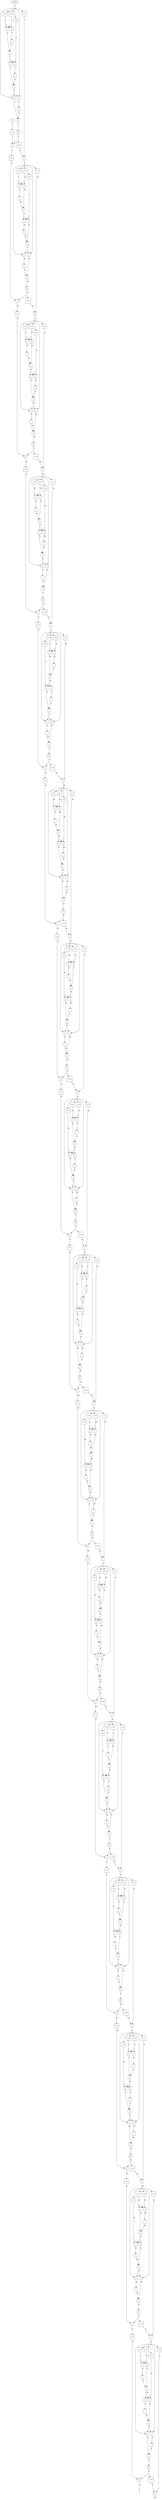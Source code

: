 digraph {
w0 [label=0]
w14146 [label=14146]
o318,o314,o91,o156,o209,o111,o112,o293,o86,o146,o89,o10,o84,o158,o6,o57,o37,o290,o139,o307,o328,o288,o187,o42,o31,o263,o249,o239,o47,o125,o235,o49,o24,o97,o155,o88,o63,o244,o8,o297,o179,o35,o145,o295,o110,o130,o232,o234,o39,o12,o198,o4,o148,o58,o284,o73,o330,o151,o268,o36,o60,o226,o71,o143,o77,o90,o172,o211,o285,o301,o320,o56,o323,o23,o182,o33,o102,o217,o327,o38 [shape=square label="∨"]
a78,a108,a126,a22,a248,a257,a269,a29,a224,a215,a196,a162,a261,a200,a199,a242,a161,a116,a228,a310,a271,a250,a135,a275,a18,a324,a44,a96,a208,a168,a273,a246,a98,a210,a54,a313,a230,a61,a65,a206,a159,a26,a276,a291,a140,a329,a117,a308,a190,a218,a13,a326,a195,a119,a83,a220,a238,a133,a334,a302,a241,a262,a178,a185,a219,a180,a309,a312,a319,a227,a16,a205,a147,a0,a30,a142,a21,a277,a107,a184,a332,a53,a106,a181,a253,a55,a100,a222,a322,a264,a260,a240,a81,a152,a157,a123 [shape=square label="∧"]
i137,i3,i315,i127,i41,i282,i321,i93,i76,i150,i255,i203,i236,i202,i72,i165,i225,i82,i166,i229,i80,i278,i283,i92,i66,i11,i1,i177,i171,i136,i267,i19,i101,i153,i251,i40,i121,i59,i114,i333,i299,i204,i105,i247,i214,i120,i131,i272 [shape=square label="~"]
r99 [shape=square label=">>1"]
r280 [shape=square label=">>2"]
r335 [shape=square label=">>2"]
r25 [shape=square label=">>1"]
r43 [shape=square label=">>5"]
r28 [shape=square label=">>1"]
l163 [shape=square label="<<15"]
a15 [shape=square label="∧1"]
r74 [shape=square label=">>3"]
a75 [shape=square label="∧1"]
r191 [shape=square label=">>3"]
r223 [shape=square label=">>5"]
a254 [shape=square label="∧1"]
r237 [shape=square label=">>1"]
r300 [shape=square label=">>5"]
r154 [shape=square label=">>1"]
l45 [shape=square label="<<15"]
l316 [shape=square label="<<1"]
a132 [shape=square label="∧1"]
r17 [shape=square label=">>5"]
l7 [shape=square label="<<15"]
r243 [shape=square label=">>3"]
r325 [shape=square label=">>2"]
r64 [shape=square label=">>1"]
l27 [shape=square label="<<1"]
r52 [shape=square label=">>1"]
r213 [shape=square label=">>2"]
r144 [shape=square label=">>3"]
l141 [shape=square label="<<15"]
r2 [shape=square label=">>1"]
a265 [shape=square label="∧1"]
r311 [shape=square label=">>5"]
r87 [shape=square label=">>5"]
a274 [shape=square label="∧1"]
r95 [shape=square label=">>1"]
r9 [shape=square label=">>5"]
r32 [shape=square label=">>3"]
a221 [shape=square label="∧1"]
r192 [shape=square label=">>5"]
r20 [shape=square label=">>3"]
l216 [shape=square label="<<15"]
l118 [shape=square label="<<1"]
l79 [shape=square label="<<15"]
l304 [shape=square label="<<15"]
r294 [shape=square label=">>2"]
r164 [shape=square label=">>1"]
r85 [shape=square label=">>2"]
r256 [shape=square label=">>5"]
l34 [shape=square label="<<1"]
a194 [shape=square label="∧1"]
r233 [shape=square label=">>5"]
l94 [shape=square label="<<15"]
r113 [shape=square label=">>2"]
r115 [shape=square label=">>2"]
l279 [shape=square label="<<15"]
r292 [shape=square label=">>3"]
a149 [shape=square label="∧1"]
r174 [shape=square label=">>3"]
l305 [shape=square label="<<1"]
l14 [shape=square label="<<15"]
r103 [shape=square label=">>5"]
l138 [shape=square label="<<15"]
r281 [shape=square label=">>2"]
l68 [shape=square label="<<1"]
l167 [shape=square label="<<1"]
l197 [shape=square label="<<1"]
a266 [shape=square label="∧1"]
r183 [shape=square label=">>1"]
r303 [shape=square label=">>1"]
l104 [shape=square label="<<15"]
l62 [shape=square label="<<1"]
r160 [shape=square label=">>3"]
l245 [shape=square label="<<1"]
r259 [shape=square label=">>3"]
a170 [shape=square label="∧1"]
r258 [shape=square label=">>3"]
r5 [shape=square label=">>5"]
a124 [shape=square label="∧1"]
a51 [shape=square label="∧1"]
r286 [shape=square label=">>2"]
r306 [shape=square label=">>3"]
a193 [shape=square label="∧1"]
l212 [shape=square label="<<1"]
r289 [shape=square label=">>1"]
l134 [shape=square label="<<1"]
r129 [shape=square label=">>5"]
l252 [shape=square label="<<15"]
r176 [shape=square label=">>2"]
r331 [shape=square label=">>1"]
a317 [shape=square label="∧1"]
l48 [shape=square label="<<1"]
l189 [shape=square label="<<1"]
a231 [shape=square label="∧1"]
l296 [shape=square label="<<15"]
r70 [shape=square label=">>3"]
r186 [shape=square label=">>2"]
r287 [shape=square label=">>2"]
r207 [shape=square label=">>3"]
r109 [shape=square label=">>1"]
r46 [shape=square label=">>1"]
r169 [shape=square label=">>5"]
r122 [shape=square label=">>3"]
r298 [shape=square label=">>2"]
r67 [shape=square label=">>2"]
l50 [shape=square label="<<1"]
r175 [shape=square label=">>3"]
r173 [shape=square label=">>5"]
l188 [shape=square label="<<15"]
l128 [shape=square label="<<1"]
l270 [shape=square label="<<15"]
r69 [shape=square label=">>2"]
r201 [shape=square label=">>5"]
wce,wed,wfu,wbo,wju,wea,wdz,wch,wa,weq,wca,waw,wbi,wly,wje,wia,wgx,wbp,wlo,wab,wcn,wbg,wgn,whz,wjj,wgm,whe,wbk,wlf,wcc,wbz,wck,wcb,wbm,wfw,wbl,wb,wfe,wcy,wdb,wkz,wfh,wkl,wir,wen,wcu,wkk,wgt,wlz,wlb,wlp,wht,wbv,waj,whg,wiz,wic,wlk,wcx,wgr,wjd,wcj,wdx,wgp,wdf,wbj,wln,wlw,wbr,wag,wau,wdh,wdi,wdy,wjh,weg,wji,wbb,wi,weh,whr,wid,wjl,waz,weo,wbf,wco,wgz,wlj,wkc,wkq,wcm,wla,wiw,ww,wha,wjx,wba,wgf,wlv,wcv,wkb,wg,wgl,wac,wfa,wjc,wle,wjs,wap,wit,wby,wlc,wes,wan,wfc,wlt,wlr,whi,wcl,wjv,wc,wef,wka,whs,wds,wfl,wib,wiv,wfj,wfk,wej,whw,wde,wim,wgk,wke,wah,wj,wjo,wjq,wls,wjt,wjw,wjr,wec,whn,who,wcd,wat,wt,wq,wff,wkv,wcz,wdj,wev,whq,wie,wkr,wem,wjf,wh,wdk,wgc,ws,waq,wgg,wgy,wae,w15,wge,wdw,wez,we,w3,wld,was,wfn,wiy,wbx,wja,wl,wki,wdt,wil,wih,wll,wku,wbh,wdl,w5,wgi,wkt,wfq,wcq,wio,wk,wkn,wgd,wlx,wax,way,wjg,wko,whb,wcf,wgj,wiq,wik,wbq,wai,wdg,wfr,wdv,wd,wdn,wfg,wu,whx,wam,wbw,wel,wbe,wak,wix,wis,wks,wgq,wx,whp,waa,wkd,wdr,wkg,wci,wdp,wjm,wcw,war,wey,wgo,wao,wkm,wr,whf,whj,wig,wcs,wcg,wct,waf,wfm,wdo,wbu,wlm,web,wii,wjn,w1,wfs,wfz,wfd,wlu,wdd,wjb,wdu,whh,wlg,wda,wer,wfv,wet,w2,wlh,wfi,wcp,wdm,wcr,wek,wfy,wkw,wky,wad,wjk,wft,wgv,wm,wy,wfx,wkp,weu,wgs,wij,wbn,wgu,wz,wn,wif,whm,wgw,wdq,wkx,wiu,whc,win,wfp,wf,whd,wkj,wjz,wo,wep,wgh,why,whl,wex,wbc,whu,wew,wjp,wgb,whk,wav,wjy,wee,wal,wfb,wv,wdc,wbd,wfo,wip,wp,wli,wbs,wkf,whv,wbt,wkh,wga,wlq,wma,wei [shape=none style=invis label="" fixedsize=false width=0 height=0]
wiw -> o297
r303 -> wjn [label=jn arrowsize=0]
a238 -> wjj [label=jj arrowsize=0]
wfj -> o155
wfa -> o37
wbd -> a260
r20 -> wjr [label=jr arrowsize=0]
wu -> l27
a250 -> wio [label=io arrowsize=0]
wkq -> a55
wlp -> a291
r176 -> whf [label=hf arrowsize=0]
wbb -> i299
wz -> o89
a135 -> wbu [label=bu arrowsize=0]
wfp -> a142
wcl -> a319
wfq -> a185
wdi -> i93
o234 -> wdp [label=dp arrowsize=0]
i236 -> wdr [label=dr arrowsize=0]
weq -> l50
whl -> a273
wjp -> r325
wim -> i283
wjo -> o327
wkk -> a116
wae -> a277
wf -> o39
a123 -> wax [label=ax arrowsize=0]
whe -> o239
l163 -> wle [label=le arrowsize=0]
wdo -> a227
wak -> i72
wjq -> o97
wjx -> a262
wlf -> r95
wed -> i278
a29 -> wej [label=ej arrowsize=0]
whg -> a21
wco -> a205
wlg -> o38
wai -> a168
r280 -> wdz [label=dz arrowsize=0]
wcb -> a108
a124 -> wge [label=ge arrowsize=0]
whe -> r28
i114 -> wjz [label=jz arrowsize=0]
wkm -> a199
wlf -> r122
wlf -> o211
wy -> a277
wby -> o57
r331 -> wv [label=v arrowsize=0]
a75 -> wcd [label=cd arrowsize=0]
o49 -> wko [label=ko arrowsize=0]
wif -> a224
wca -> i136
wfg -> i204
wdm -> i40
a205 -> wcp [label=cp arrowsize=0]
wgu -> o36
wr -> a274
r311 -> wjs [label=js arrowsize=0]
wix -> o297
l305 -> wcz [label=cz arrowsize=0]
o24 -> wks [label=ks arrowsize=0]
wcd -> l188
wcy -> l304
wja -> a147
wdz -> o31
wgl -> o33
wjb -> o58
o198 -> whm [label=hm arrowsize=0]
wlf -> r173
l216 -> wjo [label=jo arrowsize=0]
l304 -> wdc [label=dc arrowsize=0]
a220 -> wlk [label=lk arrowsize=0]
web -> a206
a261 -> wcx [label=cx arrowsize=0]
wiu -> r294
wlw -> o146
wan -> o151
o263 -> wo [label=o arrowsize=0]
wci -> r74
wi -> a13
a15 -> wcy [label=cy arrowsize=0]
whk -> a240
a222 -> wke [label=ke arrowsize=0]
o8 -> wcu [label=cu arrowsize=0]
whe -> r176
wgy -> a266
r294 -> wiv [label=iv arrowsize=0]
o314 -> wlc [label=lc arrowsize=0]
wb -> r175
r287 -> wde [label=de arrowsize=0]
wlj -> a257
waa -> o89
o284 -> wex [label=ex arrowsize=0]
wdn -> a162
wlq -> a228
wgj -> o36
r186 -> wgk [label=gk arrowsize=0]
wn -> o263
o36 -> wgv [label=gv arrowsize=0]
wlo -> i202
wgm -> o33
o57 -> wbz [label=bz arrowsize=0]
wku -> a271
wbp -> a81
wfx -> i177
wdv -> l197
i127 -> wja [label=ja arrowsize=0]
wy -> o318
wx -> r174
l68 -> whv [label=hv arrowsize=0]
wgw -> i165
wes -> o23
a254 -> weo [label=eo arrowsize=0]
waz -> o6
whg -> o47
wev -> o284
weg -> a29
wx -> r85
wbp -> o130
wjv -> a178
wfb -> a181
whs -> a276
i229 -> wkd [label=kd arrowsize=0]
i247 -> wcs [label=cs arrowsize=0]
web -> o290
o139 -> wgr [label=gr arrowsize=0]
wke -> a231
wbt -> a135
wfh -> a140
wdd -> r287
wfv -> a142
a98 -> wgq [label=gq arrowsize=0]
o288 -> wbn [label=bn arrowsize=0]
o6 -> wba [label=ba arrowsize=0]
a230 -> wel [label=el arrowsize=0]
wfo -> r191
wfy -> a126
wbn -> r286
wat -> a324
wl -> i41
wla -> o314
wgu -> a54
wfr -> o86
a83 -> wcv [label=cv arrowsize=0]
wgj -> a54
l189 -> wkg [label=kg arrowsize=0]
l50 -> wfk [label=fk arrowsize=0]
i131 -> wi [label=i arrowsize=0]
wbe -> a264
wau -> a123
l62 -> wce [label=ce arrowsize=0]
wkn -> o49
wbz -> a108
was -> a260
i3 -> wgp [label=gp arrowsize=0]
l14 -> war [label=ar arrowsize=0]
wkg -> o158
r183 -> wdb [label=db arrowsize=0]
o293 -> wiu [label=iu arrowsize=0]
wfo -> r192
wlz -> o301
wg -> a13
l48 -> wlw [label=lw arrowsize=0]
wew -> o284
wcc -> a75
wad -> a133
wkk -> r298
a302 -> wac [label=ac arrowsize=0]
wcz -> o307
a13 -> wj [label=j arrowsize=0]
wbv -> a22
wki -> o71
o90 -> wgg [label=gg arrowsize=0]
i93 -> wdj [label=dj arrowsize=0]
a78 -> wey [label=ey arrowsize=0]
i121 -> wbt [label=bt arrowsize=0]
wjp -> r46
wft -> i171
wb -> r9
o268 -> wcm [label=cm arrowsize=0]
wjz -> a262
wij -> a190
waj -> a53
o47 -> whi [label=hi arrowsize=0]
whz -> a65
wcd -> o156
whe -> a246
wfe -> a219
r237 -> wld [label=ld arrowsize=0]
wci -> a83
wds -> a132
a319 -> wcn [label=cn arrowsize=0]
wda -> l34
o244 -> wdd [label=dd arrowsize=0]
o37 -> wfb [label=fb arrowsize=0]
wjf -> o323
a119 -> wca [label=ca arrowsize=0]
o77 -> wfw [label=fw arrowsize=0]
wdw -> o226
o307 -> wda [label=da arrowsize=0]
o209 -> weq [label=eq arrowsize=0]
wfr -> a185
wjj -> a317
wkw -> a308
r191 -> wfq [label=fq arrowsize=0]
wb -> r331
wgb -> i166
wx -> a168
wit -> o293
wgo -> i3
r160 -> wiw [label=iw arrowsize=0]
o320 -> wkw [label=kw arrowsize=0]
a184 -> wgb [label=gb arrowsize=0]
a324 -> wbb [label=bb arrowsize=0]
wgj -> r70
wef -> o31
wee -> a269
a219 -> wfg [label=fg arrowsize=0]
wet -> o232
o58 -> wjc [label=jc arrowsize=0]
a265 -> whu [label=hu arrowsize=0]
ws -> l138
a22 -> wby [label=by arrowsize=0]
wdf -> o91
o217 -> wih [label=ih arrowsize=0]
whq -> a276
a308 -> wkz [label=kz arrowsize=0]
wdj -> a107
r175 -> we [label=e arrowsize=0]
o327 -> wjp [label=jp arrowsize=0]
wer -> o23
wkz -> a194
o35 -> waw [label=aw arrowsize=0]
o156 -> wcf [label=cf arrowsize=0]
wkk -> r223
r17 -> wix [label=ix arrowsize=0]
o290 -> wec [label=ec arrowsize=0]
r201 -> wdg [label=dg arrowsize=0]
wgz -> l252
was -> r306
whh -> o47
wkl -> a322
i255 -> wkq [label=kq arrowsize=0]
wdd -> o234
wbu -> o60
a96 -> wp [label=p arrowsize=0]
wdg -> o91
wau -> o35
wal -> a53
whh -> a21
l138 -> ww [label=w arrowsize=0]
wiv -> o58
wie -> i272
wej -> o148
wkr -> a322
a240 -> whl [label=hl arrowsize=0]
wct -> a83
a257 -> wlm [label=lm arrowsize=0]
wz -> a302
wgj -> r43
wce -> o156
wiu -> r303
wjc -> a313
a326 -> wjd [label=jd arrowsize=0]
wcq -> a196
wge -> o90
a210 -> wcr [label=cr arrowsize=0]
a310 -> wlu [label=lu arrowsize=0]
wdx -> o226
r69 -> wlg [label=lg arrowsize=0]
wle -> o73
wdg -> a161
r95 -> wly [label=ly arrowsize=0]
wdk -> o63
l141 -> wkj [label=kj arrowsize=0]
wbi -> o102
wbo -> a30
was -> r103
l296 -> wit [label=it arrowsize=0]
i272 -> wif [label=if arrowsize=0]
wka -> o145
wbg -> a264
r144 -> wbp [label=bp arrowsize=0]
wlf -> a228
a332 -> wr [label=r arrowsize=0]
a227 -> wdq [label=dq arrowsize=0]
wfe -> o232
wcj -> o235
wgn -> a98
r115 -> wia [label=ia arrowsize=0]
i120 -> whs [label=hs arrowsize=0]
whc -> o110
a18 -> wgo [label=go arrowsize=0]
wfk -> o155
r113 -> wd [label=d arrowsize=0]
r129 -> web [label=eb arrowsize=0]
a26 -> wh [label=h arrowsize=0]
o86 -> wfs [label=fs arrowsize=0]
wfi -> a193
r99 -> waq [label=aq arrowsize=0]
a185 -> wft [label=ft arrowsize=0]
o318 -> waf [label=af arrowsize=0]
wex -> a100
whf -> o198
i72 -> wal [label=al arrowsize=0]
o56 -> whb [label=hb arrowsize=0]
r43 -> wgm [label=gm arrowsize=0]
r173 -> wli [label=li arrowsize=0]
l245 -> wiq [label=iq arrowsize=0]
wv -> o12
whx -> o179
r306 -> wau [label=au arrowsize=0]
a142 -> wfx [label=fx arrowsize=0]
wk -> a334
wjg -> a238
i166 -> wgc [label=gc arrowsize=0]
wdy -> r280
i299 -> wbc [label=bc arrowsize=0]
i282 -> wbg [label=bg arrowsize=0]
o23 -> wet [label=et arrowsize=0]
wgj -> r186
r9 -> wf [label=f arrowsize=0]
wjn -> o327
wic -> o285
r28 -> whx [label=hx arrowsize=0]
wgg -> l212
a275 -> wie [label=ie arrowsize=0]
r32 -> wea [label=ea arrowsize=0]
wev -> a78
wlx -> wa [label=a arrowsize=0]
o10 -> wfo [label=fo arrowsize=0]
l118 -> wgf [label=gf arrowsize=0]
wn -> a96
wdy -> o148
wdf -> a161
wbq -> a81
wcn -> i315
a108 -> wcc [label=cc arrowsize=0]
wbo -> o60
wbq -> o130
r164 -> wgh [label=gh arrowsize=0]
r258 -> whg [label=hg arrowsize=0]
wf -> a26
a277 -> wag [label=ag arrowsize=0]
wlm -> o38
r300 -> wcl [label=cl arrowsize=0]
way -> a312
wb -> r113
o111 -> wga [label=ga arrowsize=0]
a161 -> wdi [label=di arrowsize=0]
wkj -> o71
l167 -> wjl [label=jl arrowsize=0]
wkk -> r237
a309 -> wiz [label=iz arrowsize=0]
wfa -> a157
a195 -> wjh [label=jh arrowsize=0]
wgf -> o90
r70 -> wgl [label=gl arrowsize=0]
wct -> o8
o42 -> was [label=as arrowsize=0]
wgp -> a98
o179 -> whz [label=hz arrowsize=0]
wlg -> a248
o39 -> wg [label=g arrowsize=0]
i333 -> wq [label=q arrowsize=0]
o145 -> wkb [label=kb arrowsize=0]
wkk -> o320
wfo -> o111
wia -> a152
r2 -> wis [label=is arrowsize=0]
wkf -> o158
wb -> a96
o84 -> wir [label=ir arrowsize=0]
a312 -> waz [label=az arrowsize=0]
wig -> a152
wcv -> i321
o148 -> wek [label=ek arrowsize=0]
whz -> r243
a100 -> wfa [label=fa arrowsize=0]
wht -> a265
w0 -> wc [label=c arrowsize=0]
wff -> a140
wjl -> o330
a291 -> wlq [label=lq arrowsize=0]
whw -> l245
wgs -> i105
a168 -> wak [label=ak arrowsize=0]
wby -> a119
l27 -> wao [label=ao arrowsize=0]
a159 -> wju [label=ju arrowsize=0]
o172 -> wgj [label=gj arrowsize=0]
wck -> a319
wgi -> o172
wjk -> o330
wjd -> i66
a132 -> wdt [label=dt arrowsize=0]
wiu -> o323
i150 -> wku [label=ku arrowsize=0]
o91 -> wdh [label=dh arrowsize=0]
wih -> a190
whn -> i267
wjs -> a159
wlq -> o211
wba -> a329
a140 -> wfi [label=fi arrowsize=0]
wli -> o143
a106 -> wfv [label=fv arrowsize=0]
who -> a44
wej -> a230
wix -> a309
was -> o295
i267 -> who [label=ho arrowsize=0]
ww -> o12
waz -> a324
wcp -> a210
o211 -> wlr [label=lr arrowsize=0]
o33 -> wgn [label=gn arrowsize=0]
whd -> o110
r292 -> wkm [label=km arrowsize=0]
wkp -> i255
wci -> r300
o4 -> wdv [label=dv arrowsize=0]
wfz -> o111
wc -> l128
wgk -> o139
i136 -> wcb [label=cb arrowsize=0]
wlh -> o143
wjf -> a195
wjp -> r311
i82 -> wij [label=ij arrowsize=0]
o323 -> wjg [label=jg arrowsize=0]
i80 -> way [label=ay arrowsize=0]
a21 -> whj [label=hj arrowsize=0]
a170 -> wlv [label=lv arrowsize=0]
wbu -> a30
wcu -> a261
wbw -> i19
wgr -> a208
whz -> r115
whp -> o239
o110 -> whe [label=he arrowsize=0]
wet -> r213
r213 -> weu [label=eu arrowsize=0]
l34 -> wdu [label=du arrowsize=0]
wbh -> a149
a81 -> wbs [label=bs arrowsize=0]
wgq -> o139
a253 -> wgs [label=gs arrowsize=0]
wjq -> a16
wjr -> o125
i177 -> wfy [label=fy arrowsize=0]
r154 -> wcg [label=cg arrowsize=0]
wky -> a308
wat -> o6
r85 -> wy [label=y arrowsize=0]
a241 -> wds [label=ds arrowsize=0]
r5 -> waa [label=aa arrowsize=0]
a107 -> wdk [label=dk arrowsize=0]
wfv -> o77
i101 -> wfd [label=fd arrowsize=0]
wdy -> a230
wen -> a254
o125 -> wjt [label=jt arrowsize=0]
wkv -> o320
a116 -> wkx [label=kx arrowsize=0]
a178 -> wjw [label=jw arrowsize=0]
l7 -> wes [label=es arrowsize=0]
wkr -> o24
wan -> l14
w14146 -> wb [label=b arrowsize=0]
o38 -> wln [label=ln arrowsize=0]
o158 -> wkh [label=kh arrowsize=0]
a162 -> wdo [label=do arrowsize=0]
wju -> i203
wbf -> i282
wig -> o217
wfp -> o77
wbn -> r154
wh -> i131
wcg -> o187
wib -> a275
wdh -> a107
wkl -> o24
wet -> r259
wah -> a0
a194 -> wla [label=la arrowsize=0]
a152 -> wii [label=ii arrowsize=0]
wea -> o290
i66 -> wje [label=je arrowsize=0]
l197 -> wep [label=ep arrowsize=0]
wav -> o35
we -> a26
wap -> l134
l252 -> whd [label=hd arrowsize=0]
r289 -> wbl [label=bl arrowsize=0]
wbc -> a329
wlu -> a170
wlr -> a310
wae -> o318
wx -> r5
wkk -> r292
wkm -> o49
wet -> r25
wfs -> a106
wlb -> o314
weu -> a157
i41 -> wm [label=m arrowsize=0]
a190 -> wik [label=ik arrowsize=0]
wdy -> r32
wbk -> l62
wcl -> o268
r298 -> wkl [label=kl arrowsize=0]
o187 -> wci [label=ci arrowsize=0]
wfq -> o86
wem -> a215
l316 -> wlb [label=lb arrowsize=0]
wll -> a257
a266 -> wgz [label=gz arrowsize=0]
wks -> a271
r64 -> wdw [label=dw arrowsize=0]
l270 -> wlz [label=lz arrowsize=0]
o297 -> wiy [label=iy arrowsize=0]
wdt -> o4
l279 -> wbm [label=bm arrowsize=0]
wkb -> a222
r223 -> wkn [label=kn arrowsize=0]
i165 -> wgx [label=gx arrowsize=0]
wln -> a291
wld -> o73
wbm -> o288
wt -> o112
wei -> a29
waq -> o42
wde -> a200
o102 -> wbk [label=bk arrowsize=0]
wfz -> a184
wdy -> r129
wka -> a180
wkc -> i229
wbx -> a22
a206 -> wed [label=ed arrowsize=0]
whz -> o182
wip -> o84
o31 -> weg [label=eg arrowsize=0]
o112 -> wu [label=u arrowsize=0]
o239 -> whq [label=hq arrowsize=0]
a51 -> wan [label=an arrowsize=0]
wav -> a123
wao -> o151
wef -> a242
wkd -> a222
wcp -> o235
wdr -> a241
wjw -> a16
wcs -> a196
wgq -> a253
why -> o179
r243 -> wib [label=ib arrowsize=0]
wjr -> a159
a329 -> wbd [label=bd arrowsize=0]
wib -> o285
wci -> o8
wko -> a55
r174 -> wz [label=z arrowsize=0]
weo -> l7
o143 -> wlj [label=lj arrowsize=0]
we -> o39
wam -> a51
o12 -> wx [label=x arrowsize=0]
was -> r289
i278 -> wee [label=ee arrowsize=0]
a0 -> wai [label=ai arrowsize=0]
a149 -> wbi [label=bi arrowsize=0]
o182 -> wil [label=il arrowsize=0]
a264 -> wbh [label=bh arrowsize=0]
a181 -> wfe [label=fe arrowsize=0]
wlm -> a248
wgd -> a124
wiu -> r160
wiu -> r17
wde -> o63
wbd -> o295
wbn -> r144
whu -> l104
wbn -> a119
wcj -> a210
wdd -> r64
wgm -> a18
i1 -> wll [label=ll arrowsize=0]
wab -> a133
weo -> o209
wgl -> a18
i92 -> whk [label=hk arrowsize=0]
wep -> o209
wbl -> o288
wjp -> r20
wkt -> i150
r169 -> whh [label=hh arrowsize=0]
wcw -> a261
wic -> a275
r67 -> wfp [label=fp arrowsize=0]
l45 -> wgi [label=gi arrowsize=0]
r103 -> wav [label=av arrowsize=0]
wey -> i153
wjh -> i214
wfo -> a184
wfd -> a181
wfo -> r67
whm -> a44
a54 -> wgw [label=gw arrowsize=0]
wb -> o263
wdz -> a242
o89 -> wab [label=ab arrowsize=0]
a55 -> wkr [label=kr arrowsize=0]
wiu -> a195
r109 -> wer [label=er arrowsize=0]
a231 -> wkf [label=kf arrowsize=0]
wbs -> i121
weh -> i251
wm -> a334
a269 -> wef [label=ef arrowsize=0]
wik -> a65
wla -> l163
wdk -> a200
wha -> o56
whi -> a240
whp -> a246
r256 -> wew [label=ew arrowsize=0]
wfc -> i101
wci -> r281
wiv -> a326
wis -> o293
a262 -> wka [label=ka arrowsize=0]
r122 -> wlh [label=lh arrowsize=0]
o146 -> wlx [label=lx arrowsize=0]
l188 -> wch [label=ch arrowsize=0]
l212 -> wha [label=ha arrowsize=0]
wdp -> a241
i315 -> wco [label=co arrowsize=0]
wx -> o328
ws -> o112
wkx -> i76
wac -> i59
i153 -> wez [label=ez arrowsize=0]
o155 -> wfl [label=fl arrowsize=0]
wio -> a221
r52 -> whc [label=hc arrowsize=0]
wdc -> o244
wfu -> a106
a313 -> wjf [label=jf arrowsize=0]
o130 -> wbr [label=br arrowsize=0]
wjp -> o145
wjm -> l189
wax -> i80
wew -> a78
wiq -> o84
wgz -> o56
wdd -> a227
wly -> o301
l94 -> wfn [label=fn arrowsize=0]
a215 -> wen [label=en arrowsize=0]
wip -> l296
o226 -> wdy [label=dy arrowsize=0]
a180 -> wkc [label=kc arrowsize=0]
wel -> i137
o73 -> wlf [label=lf arrowsize=0]
wge -> l45
wfo -> r164
wjy -> i114
a16 -> wjy [label=jy arrowsize=0]
i321 -> wcw [label=cw arrowsize=0]
wjb -> a326
i59 -> wad [label=ad arrowsize=0]
wkn -> a199
wdd -> r201
whf -> a273
i105 -> wgt [label=gt arrowsize=0]
a208 -> wgu [label=gu arrowsize=0]
wls -> i225
a61 -> wl [label=l arrowsize=0]
o88 -> wk [label=k arrowsize=0]
o151 -> wap [label=ap arrowsize=0]
wjt -> a178
r325 -> wjq [label=jq arrowsize=0]
r335 -> wat [label=at arrowsize=0]
wgk -> a253
o328 -> waj [label=aj arrowsize=0]
o97 -> wjx [label=jx arrowsize=0]
wjk -> l216
wiy -> a147
wcf -> l305
whz -> r233
wdq -> i236
l79 -> wdx [label=dx arrowsize=0]
i171 -> wfu [label=fu arrowsize=0]
wid -> a224
wet -> r256
wjw -> o97
a193 -> wfj [label=fj arrowsize=0]
wgt -> a208
wil -> a250
l104 -> why [label=hy arrowsize=0]
wlf -> r69
win -> a250
wp -> i333
wlv -> l270
i214 -> wji [label=ji arrowsize=0]
a334 -> wn [label=n arrowsize=0]
wii -> i82
wdo -> o234
wfl -> l118
a246 -> whr [label=hr arrowsize=0]
wlk -> i1
i204 -> wfh [label=fh arrowsize=0]
wdb -> o244
a242 -> weh [label=eh arrowsize=0]
o232 -> wff [label=ff arrowsize=0]
wbj -> o102
waw -> a312
wgj -> r52
wia -> o217
waf -> a0
a260 -> wbf [label=bf arrowsize=0]
r25 -> wfm [label=fm arrowsize=0]
wbi -> l279
r192 -> wfr [label=fr arrowsize=0]
whv -> o249
o235 -> wcq [label=cq arrowsize=0]
wlc -> l48
a147 -> wjb [label=jb arrowsize=0]
wai -> o328
whl -> o198
a133 -> wae [label=ae arrowsize=0]
wlv -> o146
wir -> l167
wik -> o182
a196 -> wct [label=ct arrowsize=0]
wet -> a219
o330 -> wjm [label=jm arrowsize=0]
r233 -> wic [label=ic arrowsize=0]
wje -> a313
wiw -> a309
r259 -> wev [label=ev arrowsize=0]
o249 -> whw [label=hw arrowsize=0]
a317 -> wjk [label=jk arrowsize=0]
wli -> a220
wo -> a332
wch -> o187
wcr -> i247
whj -> i92
wgc -> a117
a30 -> wbw [label=bw arrowsize=0]
wck -> o268
a44 -> whp [label=hp arrowsize=0]
wkv -> a116
wlh -> a220
wgv -> a218
wdt -> l79
o63 -> wdl [label=dl arrowsize=0]
wgx -> a218
o295 -> wbe [label=be arrowsize=0]
r207 -> wdf [label=df arrowsize=0]
wag -> i11
wfj -> l94
wga -> a117
whe -> r169
a224 -> wig [label=ig arrowsize=0]
wbn -> r87
wj -> o88
i283 -> win [label=in arrowsize=0]
war -> o42
wdd -> r207
wkf -> l141
wea -> a206
wez -> a100
a228 -> wls [label=ls arrowsize=0]
wkh -> l316
wfn -> o10
whz -> r2
wfw -> a126
a117 -> wgd [label=gd arrowsize=0]
o301 -> wma [label=ma arrowsize=0]
wdl -> a162
whu -> o249
wj -> a61
wx -> r99
a322 -> wkt [label=kt arrowsize=0]
wbr -> a135
wek -> a215
o71 -> wkk [label=kk arrowsize=0]
wcm -> a205
r87 -> wbq [label=bq arrowsize=0]
wci -> r183
a276 -> wht [label=ht arrowsize=0]
i11 -> wah [label=ah arrowsize=0]
r74 -> wck [label=ck arrowsize=0]
i202 -> wlp [label=lp arrowsize=0]
was -> r335
a65 -> wim [label=im arrowsize=0]
a274 -> ws [label=s arrowsize=0]
wjs -> o125
a273 -> whn [label=hn arrowsize=0]
wec -> a269
o60 -> wbv [label=bv arrowsize=0]
whb -> l68
a199 -> wkp [label=kp arrowsize=0]
i251 -> wei [label=ei arrowsize=0]
a126 -> wfz [label=fz arrowsize=0]
l128 -> wt [label=t arrowsize=0]
wd -> o88
o285 -> wid [label=id arrowsize=0]
whr -> i120
i76 -> wky [label=ky arrowsize=0]
a248 -> wlo [label=lo arrowsize=0]
a157 -> wfc [label=fc arrowsize=0]
l134 -> wbj [label=bj arrowsize=0]
i203 -> wjv [label=jv arrowsize=0]
wiz -> i127
whe -> r258
i19 -> wbx [label=bx arrowsize=0]
i225 -> wlt [label=lt arrowsize=0]
wgh -> o172
i40 -> wdn [label=dn arrowsize=0]
wjp -> a180
wji -> a238
r286 -> wbo [label=bo arrowsize=0]
a53 -> wam [label=am arrowsize=0]
a271 -> wkv [label=kv arrowsize=0]
waa -> a302
wd -> a61
a221 -> wip [label=ip arrowsize=0]
wlt -> a310
a200 -> wdm [label=dm arrowsize=0]
weu -> o37
wbn -> o57
i137 -> wem [label=em arrowsize=0]
r46 -> wki [label=ki arrowsize=0]
wq -> a332
wdy -> r109
wdu -> o4
a218 -> wgy [label=gy arrowsize=0]
wfm -> o10
wcx -> a15
r281 -> wcj [label=cj arrowsize=0]
wcy -> o307
}
